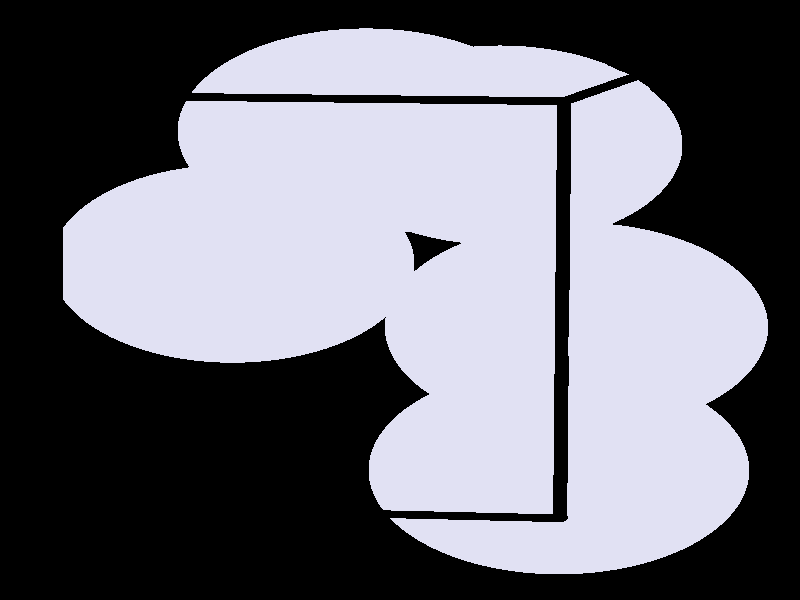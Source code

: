 #include "colors.inc"
#include "finish.inc"

global_settings {assumed_gamma 1 max_trace_level 6}
background {color White transmit 1.0}
camera {perspective
  right -5.60*x up 7.70*y
  direction 50.00*z
  location <0,0,50.00> look_at <0,0,0>}


light_source {<  2.00,   3.00,  40.00> color White
  area_light <0.70, 0, 0>, <0, 0.70, 0>, 3, 3
  adaptive 1 jitter}
// no fog
#declare simple = finish {phong 0.7}
#declare pale = finish {ambient 0.5 diffuse 0.85 roughness 0.001 specular 0.200 }
#declare intermediate = finish {ambient 0.3 diffuse 0.6 specular 0.1 roughness 0.04}
#declare vmd = finish {ambient 0.0 diffuse 0.65 phong 0.1 phong_size 40.0 specular 0.5 }
#declare jmol = finish {ambient 0.2 diffuse 0.6 specular 1 roughness 0.001 metallic}
#declare ase2 = finish {ambient 0.05 brilliance 3 diffuse 0.6 metallic specular 0.7 roughness 0.04 reflection 0.15}
#declare ase3 = finish {ambient 0.15 brilliance 2 diffuse 0.6 metallic specular 1.0 roughness 0.001 reflection 0.0}
#declare glass = finish {ambient 0.05 diffuse 0.3 specular 1.0 roughness 0.001}
#declare glass2 = finish {ambient 0.01 diffuse 0.3 specular 1.0 reflection 0.25 roughness 0.001}
#declare Rcell = 0.050;
#declare Rbond = 0.100;

#macro atom(LOC, R, COL, TRANS, FIN)
  sphere{LOC, R texture{pigment{color COL transmit TRANS} finish{FIN}}}
#end
#macro constrain(LOC, R, COL, TRANS FIN)
union{torus{R, Rcell rotate 45*z texture{pigment{color COL transmit TRANS} finish{FIN}}}
     torus{R, Rcell rotate -45*z texture{pigment{color COL transmit TRANS} finish{FIN}}}
     translate LOC}
#end

cylinder {< -2.47,  -2.73,  -1.53>, < -1.67,  -2.07,  -5.68>, Rcell pigment {Black}}
cylinder {< -2.45,   2.66,  -0.66>, < -1.66,   3.33,  -4.81>, Rcell pigment {Black}}
cylinder {<  1.15,   2.55,   0.01>, <  1.95,   3.21,  -4.14>, Rcell pigment {Black}}
cylinder {<  1.14,  -2.85,  -0.86>, <  1.93,  -2.19,  -5.01>, Rcell pigment {Black}}
cylinder {< -2.47,  -2.73,  -1.53>, < -2.45,   2.66,  -0.66>, Rcell pigment {Black}}
cylinder {< -1.67,  -2.07,  -5.68>, < -1.66,   3.33,  -4.81>, Rcell pigment {Black}}
cylinder {<  1.93,  -2.19,  -5.01>, <  1.95,   3.21,  -4.14>, Rcell pigment {Black}}
cylinder {<  1.14,  -2.85,  -0.86>, <  1.15,   2.55,   0.01>, Rcell pigment {Black}}
cylinder {< -2.47,  -2.73,  -1.53>, <  1.14,  -2.85,  -0.86>, Rcell pigment {Black}}
cylinder {< -1.67,  -2.07,  -5.68>, <  1.93,  -2.19,  -5.01>, Rcell pigment {Black}}
cylinder {< -1.66,   3.33,  -4.81>, <  1.95,   3.21,  -4.14>, Rcell pigment {Black}}
cylinder {< -2.45,   2.66,  -0.66>, <  1.15,   2.55,   0.01>, Rcell pigment {Black}}
atom(<  0.76,   2.16,  -4.39>, 1.39, rgb <0.75, 0.75, 0.90>, 0.0, ase2) // #0
atom(< -0.25,   2.28,  -2.70>, 1.39, rgb <0.75, 0.75, 0.90>, 0.0, ase2) // #1
atom(<  1.16,  -2.28,  -2.17>, 1.39, rgb <0.75, 0.75, 0.90>, 0.0, ase2) // #2
atom(< -1.28,   0.51,  -4.66>, 1.39, rgb <0.75, 0.75, 0.90>, 0.0, ase2) // #3
atom(<  1.28,  -0.36,  -1.84>, 1.39, rgb <0.75, 0.75, 0.90>, 0.0, ase2) // #4

// no constraints
